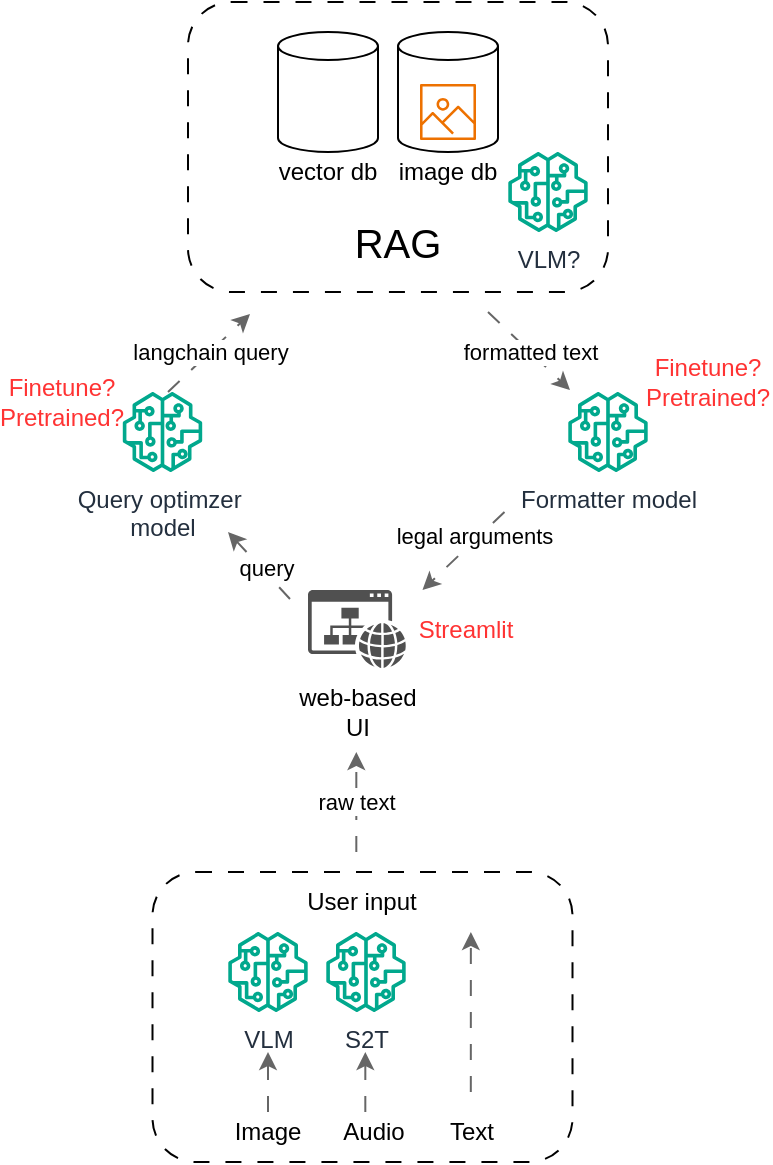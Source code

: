 <mxfile version="25.0.3">
  <diagram name="Page-1" id="P8NTO8tvhCZEmRKA5yfF">
    <mxGraphModel dx="708" dy="1617" grid="1" gridSize="10" guides="1" tooltips="1" connect="1" arrows="1" fold="1" page="1" pageScale="1" pageWidth="827" pageHeight="1169" math="0" shadow="0">
      <root>
        <mxCell id="0" />
        <mxCell id="1" parent="0" />
        <mxCell id="36DrYVuJibGrX3cka_V0-41" value="" style="rounded=1;whiteSpace=wrap;html=1;fillColor=none;dashed=1;dashPattern=8 8;" vertex="1" parent="1">
          <mxGeometry x="112.25" y="370" width="210" height="145" as="geometry" />
        </mxCell>
        <mxCell id="36DrYVuJibGrX3cka_V0-7" value="" style="group" vertex="1" connectable="0" parent="1">
          <mxGeometry x="170" y="-50" width="170" height="130" as="geometry" />
        </mxCell>
        <mxCell id="36DrYVuJibGrX3cka_V0-1" value="" style="shape=cylinder3;whiteSpace=wrap;html=1;boundedLbl=1;backgroundOutline=1;size=7;" vertex="1" parent="36DrYVuJibGrX3cka_V0-7">
          <mxGeometry x="5" width="50" height="60" as="geometry" />
        </mxCell>
        <mxCell id="36DrYVuJibGrX3cka_V0-2" value="" style="shape=image;html=1;verticalAlign=top;verticalLabelPosition=bottom;labelBackgroundColor=#ffffff;imageAspect=0;aspect=fixed;image=https://cdn1.iconfinder.com/data/icons/bootstrap-vol-3/16/filetype-pdf-128.png" vertex="1" parent="36DrYVuJibGrX3cka_V0-7">
          <mxGeometry x="15" y="20" width="30" height="30" as="geometry" />
        </mxCell>
        <mxCell id="36DrYVuJibGrX3cka_V0-3" value="vector db" style="text;html=1;align=center;verticalAlign=middle;whiteSpace=wrap;rounded=0;" vertex="1" parent="36DrYVuJibGrX3cka_V0-7">
          <mxGeometry y="60" width="60" height="20" as="geometry" />
        </mxCell>
        <mxCell id="36DrYVuJibGrX3cka_V0-8" value="" style="sketch=0;pointerEvents=1;shadow=0;dashed=0;html=1;strokeColor=none;fillColor=#505050;labelPosition=center;verticalLabelPosition=bottom;verticalAlign=top;outlineConnect=0;align=center;shape=mxgraph.office.concepts.website;" vertex="1" parent="1">
          <mxGeometry x="190" y="229" width="49" height="39" as="geometry" />
        </mxCell>
        <mxCell id="36DrYVuJibGrX3cka_V0-9" value="web-based UI" style="text;html=1;align=center;verticalAlign=middle;whiteSpace=wrap;rounded=0;" vertex="1" parent="1">
          <mxGeometry x="181.75" y="280" width="65.5" height="20" as="geometry" />
        </mxCell>
        <mxCell id="36DrYVuJibGrX3cka_V0-10" value="Text" style="text;html=1;align=center;verticalAlign=middle;whiteSpace=wrap;rounded=0;" vertex="1" parent="1">
          <mxGeometry x="239" y="490" width="65.5" height="20" as="geometry" />
        </mxCell>
        <mxCell id="36DrYVuJibGrX3cka_V0-20" value="" style="group" vertex="1" connectable="0" parent="1">
          <mxGeometry x="230" y="-50" width="60" height="80" as="geometry" />
        </mxCell>
        <mxCell id="36DrYVuJibGrX3cka_V0-16" value="" style="shape=cylinder3;whiteSpace=wrap;html=1;boundedLbl=1;backgroundOutline=1;size=7;" vertex="1" parent="36DrYVuJibGrX3cka_V0-20">
          <mxGeometry x="5" width="50" height="60" as="geometry" />
        </mxCell>
        <mxCell id="36DrYVuJibGrX3cka_V0-18" value="image db" style="text;html=1;align=center;verticalAlign=middle;whiteSpace=wrap;rounded=0;" vertex="1" parent="36DrYVuJibGrX3cka_V0-20">
          <mxGeometry y="60" width="60" height="20" as="geometry" />
        </mxCell>
        <mxCell id="36DrYVuJibGrX3cka_V0-19" value="" style="sketch=0;outlineConnect=0;fontColor=#232F3E;gradientColor=none;fillColor=#ED7100;strokeColor=none;dashed=0;verticalLabelPosition=bottom;verticalAlign=top;align=center;html=1;fontSize=12;fontStyle=0;aspect=fixed;pointerEvents=1;shape=mxgraph.aws4.container_registry_image;" vertex="1" parent="36DrYVuJibGrX3cka_V0-20">
          <mxGeometry x="16" y="26" width="28" height="28" as="geometry" />
        </mxCell>
        <mxCell id="36DrYVuJibGrX3cka_V0-21" value="Query optimzer&amp;nbsp;&lt;div&gt;model&lt;/div&gt;" style="sketch=0;outlineConnect=0;fontColor=#232F3E;gradientColor=none;fillColor=#01A88D;strokeColor=none;dashed=0;verticalLabelPosition=bottom;verticalAlign=top;align=center;html=1;fontSize=12;fontStyle=0;aspect=fixed;pointerEvents=1;shape=mxgraph.aws4.sagemaker_model;" vertex="1" parent="1">
          <mxGeometry x="97.25" y="130" width="40" height="40" as="geometry" />
        </mxCell>
        <mxCell id="36DrYVuJibGrX3cka_V0-22" value="Formatter model" style="sketch=0;outlineConnect=0;fontColor=#232F3E;gradientColor=none;fillColor=#01A88D;strokeColor=none;dashed=0;verticalLabelPosition=bottom;verticalAlign=top;align=center;html=1;fontSize=12;fontStyle=0;aspect=fixed;pointerEvents=1;shape=mxgraph.aws4.sagemaker_model;" vertex="1" parent="1">
          <mxGeometry x="320" y="130" width="40" height="40" as="geometry" />
        </mxCell>
        <mxCell id="36DrYVuJibGrX3cka_V0-23" value="langchain query" style="endArrow=classic;html=1;rounded=0;dashed=1;dashPattern=8 8;fillColor=#f5f5f5;strokeColor=#666666;" edge="1" parent="1">
          <mxGeometry width="50" height="50" relative="1" as="geometry">
            <mxPoint x="120" y="130" as="sourcePoint" />
            <mxPoint x="161" y="91" as="targetPoint" />
          </mxGeometry>
        </mxCell>
        <mxCell id="36DrYVuJibGrX3cka_V0-26" value="" style="rounded=1;whiteSpace=wrap;html=1;fillColor=none;dashed=1;dashPattern=8 8;" vertex="1" parent="1">
          <mxGeometry x="130" y="-65" width="210" height="145" as="geometry" />
        </mxCell>
        <mxCell id="36DrYVuJibGrX3cka_V0-27" value="&lt;font style=&quot;font-size: 20px;&quot;&gt;RAG&lt;/font&gt;" style="text;html=1;align=center;verticalAlign=middle;whiteSpace=wrap;rounded=0;" vertex="1" parent="1">
          <mxGeometry x="205" y="40" width="60" height="30" as="geometry" />
        </mxCell>
        <mxCell id="36DrYVuJibGrX3cka_V0-29" value="formatted text" style="endArrow=classic;html=1;rounded=0;dashed=1;dashPattern=8 8;fillColor=#f5f5f5;strokeColor=#666666;" edge="1" parent="1">
          <mxGeometry width="50" height="50" relative="1" as="geometry">
            <mxPoint x="280" y="90.0" as="sourcePoint" />
            <mxPoint x="321" y="129.0" as="targetPoint" />
          </mxGeometry>
        </mxCell>
        <mxCell id="36DrYVuJibGrX3cka_V0-30" value="" style="endArrow=classic;html=1;rounded=0;dashed=1;dashPattern=8 8;fillColor=#f5f5f5;strokeColor=#666666;" edge="1" parent="1">
          <mxGeometry width="50" height="50" relative="1" as="geometry">
            <mxPoint x="181" y="233.5" as="sourcePoint" />
            <mxPoint x="150" y="200" as="targetPoint" />
          </mxGeometry>
        </mxCell>
        <mxCell id="36DrYVuJibGrX3cka_V0-51" value="query" style="edgeLabel;html=1;align=center;verticalAlign=middle;resizable=0;points=[];" vertex="1" connectable="0" parent="36DrYVuJibGrX3cka_V0-30">
          <mxGeometry x="-0.114" y="-2" relative="1" as="geometry">
            <mxPoint as="offset" />
          </mxGeometry>
        </mxCell>
        <mxCell id="36DrYVuJibGrX3cka_V0-31" value="" style="endArrow=classic;html=1;rounded=0;dashed=1;dashPattern=8 8;fillColor=#f5f5f5;strokeColor=#666666;" edge="1" parent="1">
          <mxGeometry width="50" height="50" relative="1" as="geometry">
            <mxPoint x="288.25" y="190.0" as="sourcePoint" />
            <mxPoint x="247.25" y="229.0" as="targetPoint" />
          </mxGeometry>
        </mxCell>
        <mxCell id="36DrYVuJibGrX3cka_V0-50" value="legal arguments" style="edgeLabel;html=1;align=center;verticalAlign=middle;resizable=0;points=[];" vertex="1" connectable="0" parent="36DrYVuJibGrX3cka_V0-31">
          <mxGeometry x="-0.31" y="-2" relative="1" as="geometry">
            <mxPoint as="offset" />
          </mxGeometry>
        </mxCell>
        <mxCell id="36DrYVuJibGrX3cka_V0-32" value="raw text" style="endArrow=classic;html=1;rounded=0;dashed=1;dashPattern=8 8;fillColor=#f5f5f5;strokeColor=#666666;" edge="1" parent="1">
          <mxGeometry width="50" height="50" relative="1" as="geometry">
            <mxPoint x="214.16" y="360" as="sourcePoint" />
            <mxPoint x="214.16" y="310" as="targetPoint" />
          </mxGeometry>
        </mxCell>
        <mxCell id="36DrYVuJibGrX3cka_V0-35" value="VLM" style="sketch=0;outlineConnect=0;fontColor=#232F3E;gradientColor=none;fillColor=#01A88D;strokeColor=none;dashed=0;verticalLabelPosition=bottom;verticalAlign=top;align=center;html=1;fontSize=12;fontStyle=0;aspect=fixed;pointerEvents=1;shape=mxgraph.aws4.sagemaker_model;" vertex="1" parent="1">
          <mxGeometry x="150" y="400" width="40" height="40" as="geometry" />
        </mxCell>
        <mxCell id="36DrYVuJibGrX3cka_V0-36" value="S2T" style="sketch=0;outlineConnect=0;fontColor=#232F3E;gradientColor=none;fillColor=#01A88D;strokeColor=none;dashed=0;verticalLabelPosition=bottom;verticalAlign=top;align=center;html=1;fontSize=12;fontStyle=0;aspect=fixed;pointerEvents=1;shape=mxgraph.aws4.sagemaker_model;" vertex="1" parent="1">
          <mxGeometry x="199" y="400" width="40" height="40" as="geometry" />
        </mxCell>
        <mxCell id="36DrYVuJibGrX3cka_V0-38" value="Audio" style="text;html=1;align=center;verticalAlign=middle;whiteSpace=wrap;rounded=0;" vertex="1" parent="1">
          <mxGeometry x="190" y="490" width="65.5" height="20" as="geometry" />
        </mxCell>
        <mxCell id="36DrYVuJibGrX3cka_V0-39" value="Image" style="text;html=1;align=center;verticalAlign=middle;whiteSpace=wrap;rounded=0;" vertex="1" parent="1">
          <mxGeometry x="137.25" y="490" width="65.5" height="20" as="geometry" />
        </mxCell>
        <mxCell id="36DrYVuJibGrX3cka_V0-40" value="User input" style="text;html=1;align=center;verticalAlign=middle;whiteSpace=wrap;rounded=0;" vertex="1" parent="1">
          <mxGeometry x="187.25" y="370" width="60" height="30" as="geometry" />
        </mxCell>
        <mxCell id="36DrYVuJibGrX3cka_V0-42" value="" style="endArrow=classic;html=1;rounded=0;dashed=1;dashPattern=8 8;fillColor=#f5f5f5;strokeColor=#666666;" edge="1" parent="1">
          <mxGeometry width="50" height="50" relative="1" as="geometry">
            <mxPoint x="170" y="490" as="sourcePoint" />
            <mxPoint x="170" y="460" as="targetPoint" />
          </mxGeometry>
        </mxCell>
        <mxCell id="36DrYVuJibGrX3cka_V0-43" value="" style="endArrow=classic;html=1;rounded=0;dashed=1;dashPattern=8 8;fillColor=#f5f5f5;strokeColor=#666666;" edge="1" parent="1">
          <mxGeometry width="50" height="50" relative="1" as="geometry">
            <mxPoint x="218.66" y="490" as="sourcePoint" />
            <mxPoint x="218.66" y="460" as="targetPoint" />
          </mxGeometry>
        </mxCell>
        <mxCell id="36DrYVuJibGrX3cka_V0-45" value="" style="endArrow=classic;html=1;rounded=0;dashed=1;dashPattern=8 8;fillColor=#f5f5f5;strokeColor=#666666;entryX=0.758;entryY=0.207;entryDx=0;entryDy=0;entryPerimeter=0;" edge="1" parent="1" target="36DrYVuJibGrX3cka_V0-41">
          <mxGeometry width="50" height="50" relative="1" as="geometry">
            <mxPoint x="271.41" y="480" as="sourcePoint" />
            <mxPoint x="271.41" y="430" as="targetPoint" />
          </mxGeometry>
        </mxCell>
        <mxCell id="36DrYVuJibGrX3cka_V0-46" value="Finetune?&lt;div&gt;Pretrained?&lt;/div&gt;" style="text;html=1;align=center;verticalAlign=middle;whiteSpace=wrap;rounded=0;fontColor=#FF3333;" vertex="1" parent="1">
          <mxGeometry x="37.25" y="120" width="60" height="30" as="geometry" />
        </mxCell>
        <mxCell id="36DrYVuJibGrX3cka_V0-48" value="Finetune?&lt;div&gt;Pretrained?&lt;/div&gt;" style="text;html=1;align=center;verticalAlign=middle;whiteSpace=wrap;rounded=0;fontColor=#FF3333;" vertex="1" parent="1">
          <mxGeometry x="360" y="110" width="60" height="30" as="geometry" />
        </mxCell>
        <mxCell id="36DrYVuJibGrX3cka_V0-49" value="VLM?" style="sketch=0;outlineConnect=0;fontColor=#232F3E;gradientColor=none;fillColor=#01A88D;strokeColor=none;dashed=0;verticalLabelPosition=bottom;verticalAlign=top;align=center;html=1;fontSize=12;fontStyle=0;aspect=fixed;pointerEvents=1;shape=mxgraph.aws4.sagemaker_model;" vertex="1" parent="1">
          <mxGeometry x="290" y="10" width="40" height="40" as="geometry" />
        </mxCell>
        <mxCell id="36DrYVuJibGrX3cka_V0-54" value="Streamlit" style="text;html=1;align=center;verticalAlign=middle;whiteSpace=wrap;rounded=0;fontColor=#FF3333;" vertex="1" parent="1">
          <mxGeometry x="239" y="233.5" width="60" height="30" as="geometry" />
        </mxCell>
      </root>
    </mxGraphModel>
  </diagram>
</mxfile>
